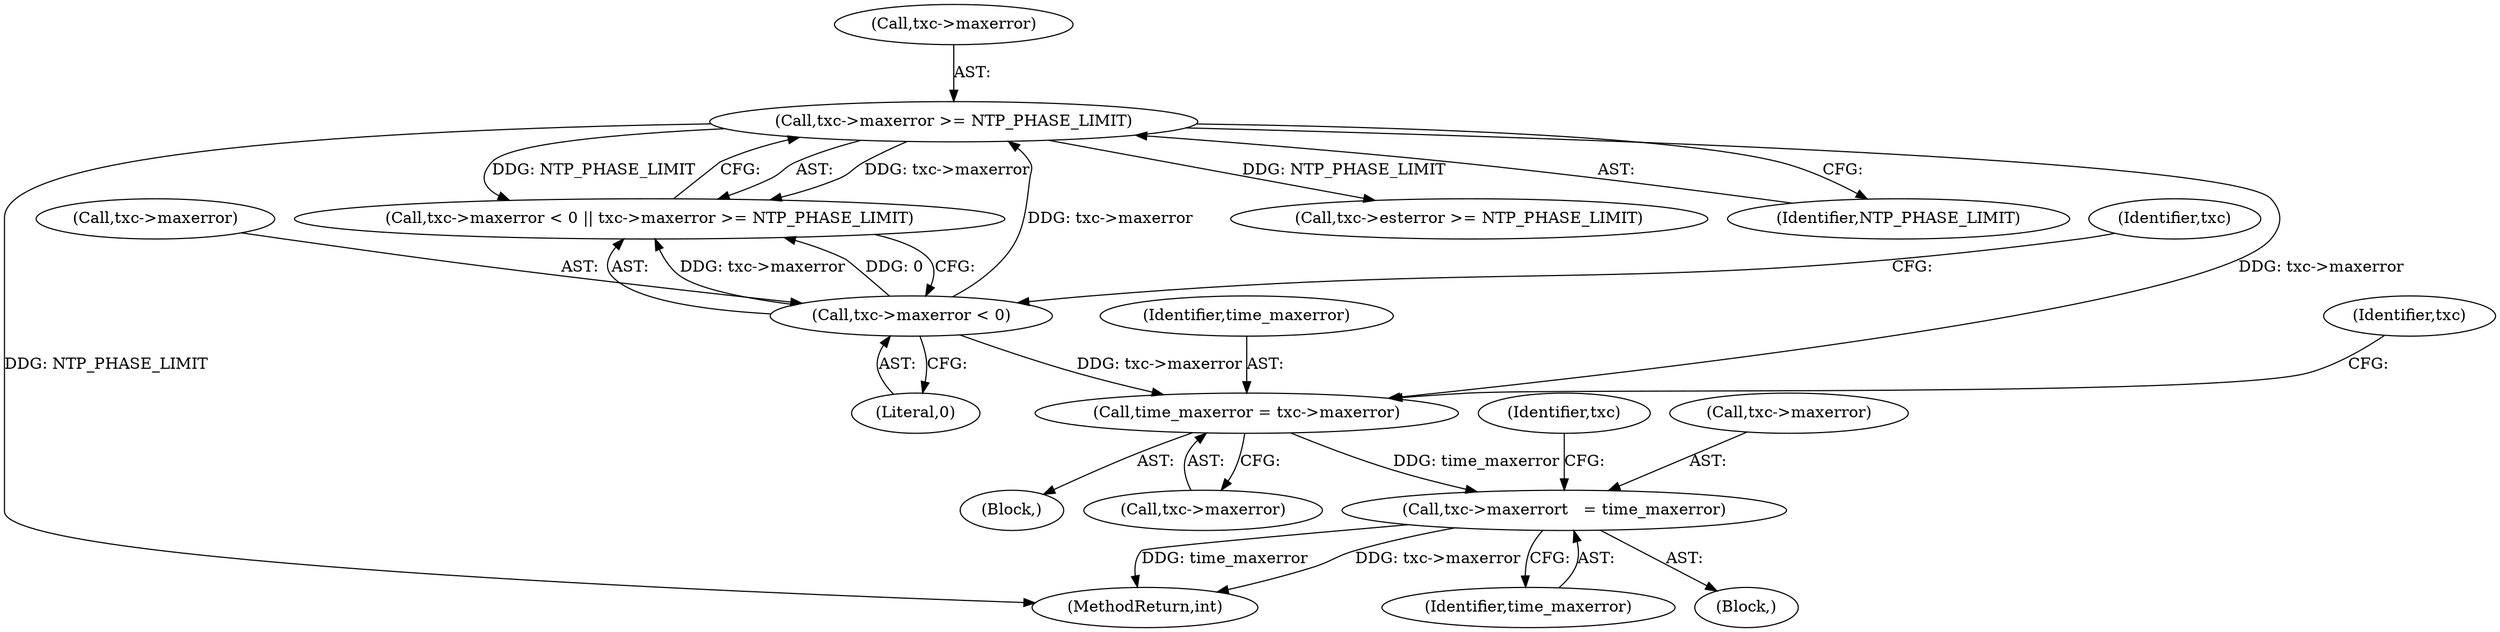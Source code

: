 digraph "0_linux_f8bd2258e2d520dff28c855658bd24bdafb5102d_8@pointer" {
"1000314" [label="(Call,time_maxerror = txc->maxerror)"];
"1000303" [label="(Call,txc->maxerror >= NTP_PHASE_LIMIT)"];
"1000298" [label="(Call,txc->maxerror < 0)"];
"1000598" [label="(Call,txc->maxerror\t   = time_maxerror)"];
"1000598" [label="(Call,txc->maxerror\t   = time_maxerror)"];
"1000605" [label="(Identifier,txc)"];
"1000302" [label="(Literal,0)"];
"1000299" [label="(Call,txc->maxerror)"];
"1000599" [label="(Call,txc->maxerror)"];
"1000303" [label="(Call,txc->maxerror >= NTP_PHASE_LIMIT)"];
"1000304" [label="(Call,txc->maxerror)"];
"1000684" [label="(MethodReturn,int)"];
"1000322" [label="(Identifier,txc)"];
"1000298" [label="(Call,txc->maxerror < 0)"];
"1000333" [label="(Call,txc->esterror >= NTP_PHASE_LIMIT)"];
"1000305" [label="(Identifier,txc)"];
"1000602" [label="(Identifier,time_maxerror)"];
"1000295" [label="(Block,)"];
"1000315" [label="(Identifier,time_maxerror)"];
"1000316" [label="(Call,txc->maxerror)"];
"1000307" [label="(Identifier,NTP_PHASE_LIMIT)"];
"1000123" [label="(Block,)"];
"1000297" [label="(Call,txc->maxerror < 0 || txc->maxerror >= NTP_PHASE_LIMIT)"];
"1000314" [label="(Call,time_maxerror = txc->maxerror)"];
"1000314" -> "1000295"  [label="AST: "];
"1000314" -> "1000316"  [label="CFG: "];
"1000315" -> "1000314"  [label="AST: "];
"1000316" -> "1000314"  [label="AST: "];
"1000322" -> "1000314"  [label="CFG: "];
"1000303" -> "1000314"  [label="DDG: txc->maxerror"];
"1000298" -> "1000314"  [label="DDG: txc->maxerror"];
"1000314" -> "1000598"  [label="DDG: time_maxerror"];
"1000303" -> "1000297"  [label="AST: "];
"1000303" -> "1000307"  [label="CFG: "];
"1000304" -> "1000303"  [label="AST: "];
"1000307" -> "1000303"  [label="AST: "];
"1000297" -> "1000303"  [label="CFG: "];
"1000303" -> "1000684"  [label="DDG: NTP_PHASE_LIMIT"];
"1000303" -> "1000297"  [label="DDG: txc->maxerror"];
"1000303" -> "1000297"  [label="DDG: NTP_PHASE_LIMIT"];
"1000298" -> "1000303"  [label="DDG: txc->maxerror"];
"1000303" -> "1000333"  [label="DDG: NTP_PHASE_LIMIT"];
"1000298" -> "1000297"  [label="AST: "];
"1000298" -> "1000302"  [label="CFG: "];
"1000299" -> "1000298"  [label="AST: "];
"1000302" -> "1000298"  [label="AST: "];
"1000305" -> "1000298"  [label="CFG: "];
"1000297" -> "1000298"  [label="CFG: "];
"1000298" -> "1000297"  [label="DDG: txc->maxerror"];
"1000298" -> "1000297"  [label="DDG: 0"];
"1000598" -> "1000123"  [label="AST: "];
"1000598" -> "1000602"  [label="CFG: "];
"1000599" -> "1000598"  [label="AST: "];
"1000602" -> "1000598"  [label="AST: "];
"1000605" -> "1000598"  [label="CFG: "];
"1000598" -> "1000684"  [label="DDG: txc->maxerror"];
"1000598" -> "1000684"  [label="DDG: time_maxerror"];
}

